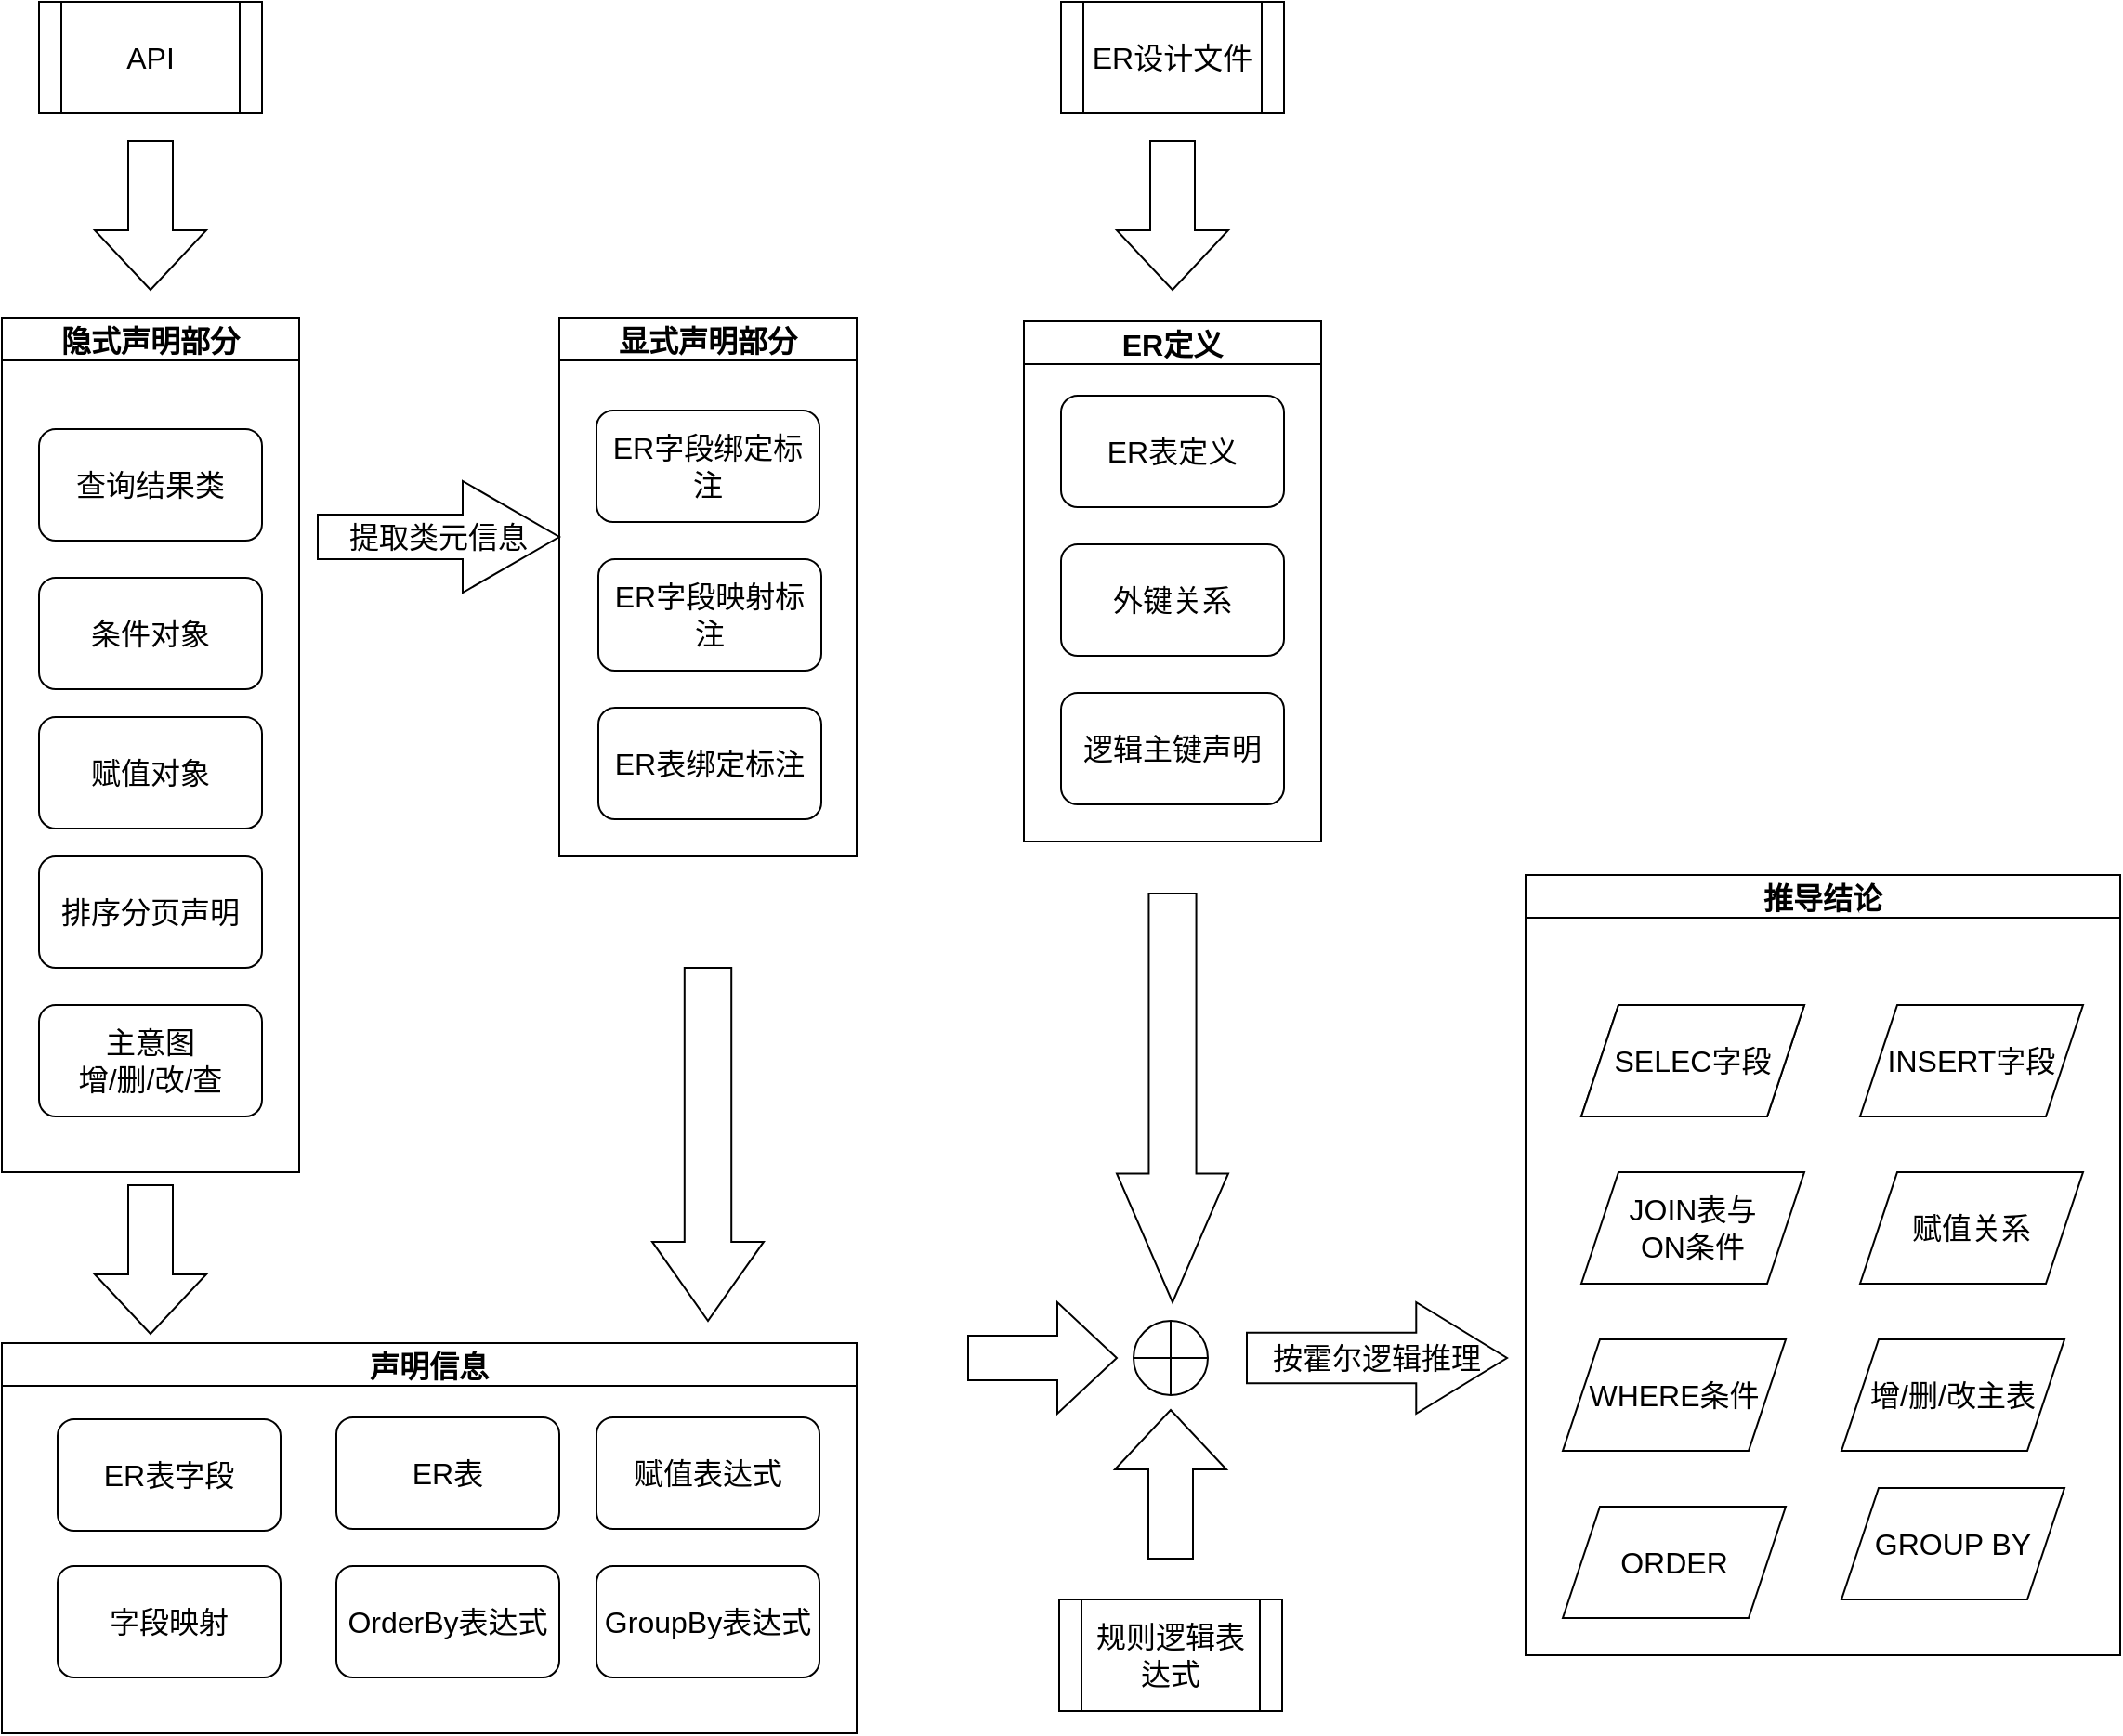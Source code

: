 <mxfile version="20.5.1" type="github">
  <diagram name="推导原理示意图" id="5d7acffa-a066-3a61-03fe-96351882024d">
    <mxGraphModel dx="1425" dy="1868" grid="1" gridSize="10" guides="1" tooltips="1" connect="1" arrows="1" fold="1" page="1" pageScale="1" pageWidth="1100" pageHeight="850" background="#ffffff" math="0" shadow="0">
      <root>
        <mxCell id="0" />
        <mxCell id="1" parent="0" />
        <mxCell id="6CtU652WKUI4UOQ74HAb-1" value="条件对象" style="rounded=1;whiteSpace=wrap;html=1;fontSize=16;" vertex="1" parent="1">
          <mxGeometry x="40" y="290" width="120" height="60" as="geometry" />
        </mxCell>
        <mxCell id="6CtU652WKUI4UOQ74HAb-2" value="ER表字段" style="rounded=1;whiteSpace=wrap;html=1;fontSize=16;" vertex="1" parent="1">
          <mxGeometry x="50" y="743" width="120" height="60" as="geometry" />
        </mxCell>
        <mxCell id="6CtU652WKUI4UOQ74HAb-4" value="赋值对象" style="rounded=1;whiteSpace=wrap;html=1;fontSize=16;" vertex="1" parent="1">
          <mxGeometry x="40" y="365" width="120" height="60" as="geometry" />
        </mxCell>
        <mxCell id="6CtU652WKUI4UOQ74HAb-5" value="排序分页声明" style="rounded=1;whiteSpace=wrap;html=1;fontSize=16;" vertex="1" parent="1">
          <mxGeometry x="40" y="440" width="120" height="60" as="geometry" />
        </mxCell>
        <mxCell id="6CtU652WKUI4UOQ74HAb-6" value="主意图&lt;br style=&quot;font-size: 16px;&quot;&gt;增/删/改/查" style="rounded=1;whiteSpace=wrap;html=1;fontSize=16;" vertex="1" parent="1">
          <mxGeometry x="40" y="520" width="120" height="60" as="geometry" />
        </mxCell>
        <mxCell id="6CtU652WKUI4UOQ74HAb-7" value="API" style="shape=process;whiteSpace=wrap;html=1;backgroundOutline=1;fontSize=16;" vertex="1" parent="1">
          <mxGeometry x="40" y="-20" width="120" height="60" as="geometry" />
        </mxCell>
        <mxCell id="6CtU652WKUI4UOQ74HAb-8" value="" style="shape=singleArrow;whiteSpace=wrap;html=1;arrowWidth=0.4;arrowSize=0.4;direction=south;fontSize=16;" vertex="1" parent="1">
          <mxGeometry x="70" y="55" width="60" height="80" as="geometry" />
        </mxCell>
        <mxCell id="6CtU652WKUI4UOQ74HAb-10" value="提取类元信息" style="shape=singleArrow;whiteSpace=wrap;html=1;arrowWidth=0.4;arrowSize=0.4;fontSize=16;" vertex="1" parent="1">
          <mxGeometry x="190" y="238" width="130" height="60" as="geometry" />
        </mxCell>
        <mxCell id="6CtU652WKUI4UOQ74HAb-12" value="ER设计文件" style="shape=process;whiteSpace=wrap;html=1;backgroundOutline=1;fontSize=16;" vertex="1" parent="1">
          <mxGeometry x="590" y="-20" width="120" height="60" as="geometry" />
        </mxCell>
        <mxCell id="6CtU652WKUI4UOQ74HAb-19" value="查询结果类" style="rounded=1;whiteSpace=wrap;html=1;fontSize=16;" vertex="1" parent="1">
          <mxGeometry x="40" y="210" width="120" height="60" as="geometry" />
        </mxCell>
        <mxCell id="6CtU652WKUI4UOQ74HAb-20" value="驱动表" style="shape=parallelogram;perimeter=parallelogramPerimeter;whiteSpace=wrap;html=1;fixedSize=1;fontSize=16;" vertex="1" parent="1">
          <mxGeometry x="870" y="520" width="120" height="60" as="geometry" />
        </mxCell>
        <mxCell id="6CtU652WKUI4UOQ74HAb-35" value="隐式声明部分" style="swimlane;fontSize=16;" vertex="1" parent="1">
          <mxGeometry x="20" y="150" width="160" height="460" as="geometry" />
        </mxCell>
        <mxCell id="6CtU652WKUI4UOQ74HAb-37" value="显式声明部分" style="swimlane;fontSize=16;" vertex="1" parent="1">
          <mxGeometry x="320" y="150" width="160" height="290" as="geometry" />
        </mxCell>
        <mxCell id="6CtU652WKUI4UOQ74HAb-38" value="ER表绑定标注" style="rounded=1;whiteSpace=wrap;html=1;fontSize=16;" vertex="1" parent="6CtU652WKUI4UOQ74HAb-37">
          <mxGeometry x="21" y="210" width="120" height="60" as="geometry" />
        </mxCell>
        <mxCell id="6CtU652WKUI4UOQ74HAb-36" value="ER字段映射标注" style="rounded=1;whiteSpace=wrap;html=1;fontSize=16;" vertex="1" parent="6CtU652WKUI4UOQ74HAb-37">
          <mxGeometry x="21" y="130" width="120" height="60" as="geometry" />
        </mxCell>
        <mxCell id="6CtU652WKUI4UOQ74HAb-11" value="ER字段绑定标注" style="rounded=1;whiteSpace=wrap;html=1;fontSize=16;" vertex="1" parent="6CtU652WKUI4UOQ74HAb-37">
          <mxGeometry x="20" y="50" width="120" height="60" as="geometry" />
        </mxCell>
        <mxCell id="6CtU652WKUI4UOQ74HAb-39" value="" style="shape=singleArrow;whiteSpace=wrap;html=1;arrowWidth=0.42;arrowSize=0.224;direction=south;fontSize=16;" vertex="1" parent="1">
          <mxGeometry x="370" y="500" width="60" height="190" as="geometry" />
        </mxCell>
        <mxCell id="6CtU652WKUI4UOQ74HAb-40" value="" style="shape=orEllipse;perimeter=ellipsePerimeter;whiteSpace=wrap;html=1;backgroundOutline=1;fontSize=16;" vertex="1" parent="1">
          <mxGeometry x="629" y="690" width="40" height="40" as="geometry" />
        </mxCell>
        <mxCell id="6CtU652WKUI4UOQ74HAb-41" value="推导结论" style="swimlane;fontSize=16;" vertex="1" parent="1">
          <mxGeometry x="840" y="450" width="320" height="420" as="geometry" />
        </mxCell>
        <mxCell id="6CtU652WKUI4UOQ74HAb-23" value="INSERT字段" style="shape=parallelogram;perimeter=parallelogramPerimeter;whiteSpace=wrap;html=1;fixedSize=1;fontSize=16;" vertex="1" parent="6CtU652WKUI4UOQ74HAb-41">
          <mxGeometry x="180" y="70" width="120" height="60" as="geometry" />
        </mxCell>
        <mxCell id="6CtU652WKUI4UOQ74HAb-27" value="赋值关系" style="shape=parallelogram;perimeter=parallelogramPerimeter;whiteSpace=wrap;html=1;fixedSize=1;fontSize=16;" vertex="1" parent="6CtU652WKUI4UOQ74HAb-41">
          <mxGeometry x="180" y="160" width="120" height="60" as="geometry" />
        </mxCell>
        <mxCell id="6CtU652WKUI4UOQ74HAb-24" value="增/删/改主表" style="shape=parallelogram;perimeter=parallelogramPerimeter;whiteSpace=wrap;html=1;fixedSize=1;fontSize=16;" vertex="1" parent="6CtU652WKUI4UOQ74HAb-41">
          <mxGeometry x="170" y="250" width="120" height="60" as="geometry" />
        </mxCell>
        <mxCell id="6CtU652WKUI4UOQ74HAb-21" value="JOIN表与&lt;br&gt;ON条件" style="shape=parallelogram;perimeter=parallelogramPerimeter;whiteSpace=wrap;html=1;fixedSize=1;fontSize=16;" vertex="1" parent="6CtU652WKUI4UOQ74HAb-41">
          <mxGeometry x="30" y="160" width="120" height="60" as="geometry" />
        </mxCell>
        <mxCell id="6CtU652WKUI4UOQ74HAb-18" value="SELEC字段" style="shape=parallelogram;perimeter=parallelogramPerimeter;whiteSpace=wrap;html=1;fixedSize=1;fontSize=16;" vertex="1" parent="6CtU652WKUI4UOQ74HAb-41">
          <mxGeometry x="30" y="70" width="120" height="60" as="geometry" />
        </mxCell>
        <mxCell id="6CtU652WKUI4UOQ74HAb-22" value="WHERE条件" style="shape=parallelogram;perimeter=parallelogramPerimeter;whiteSpace=wrap;html=1;fixedSize=1;fontSize=16;" vertex="1" parent="6CtU652WKUI4UOQ74HAb-41">
          <mxGeometry x="20" y="250" width="120" height="60" as="geometry" />
        </mxCell>
        <mxCell id="6CtU652WKUI4UOQ74HAb-25" value="ORDER" style="shape=parallelogram;perimeter=parallelogramPerimeter;whiteSpace=wrap;html=1;fixedSize=1;fontSize=16;" vertex="1" parent="6CtU652WKUI4UOQ74HAb-41">
          <mxGeometry x="20" y="340" width="120" height="60" as="geometry" />
        </mxCell>
        <mxCell id="6CtU652WKUI4UOQ74HAb-26" value="GROUP BY" style="shape=parallelogram;perimeter=parallelogramPerimeter;whiteSpace=wrap;html=1;fixedSize=1;fontSize=16;" vertex="1" parent="6CtU652WKUI4UOQ74HAb-41">
          <mxGeometry x="170" y="330" width="120" height="60" as="geometry" />
        </mxCell>
        <mxCell id="6CtU652WKUI4UOQ74HAb-44" value="声明信息" style="swimlane;fontSize=16;" vertex="1" parent="1">
          <mxGeometry x="20" y="702" width="460" height="210" as="geometry" />
        </mxCell>
        <mxCell id="6CtU652WKUI4UOQ74HAb-28" value="字段映射" style="rounded=1;whiteSpace=wrap;html=1;fontSize=16;" vertex="1" parent="6CtU652WKUI4UOQ74HAb-44">
          <mxGeometry x="30" y="120" width="120" height="60" as="geometry" />
        </mxCell>
        <mxCell id="6CtU652WKUI4UOQ74HAb-31" value="OrderBy表达式" style="rounded=1;whiteSpace=wrap;html=1;fontSize=16;" vertex="1" parent="6CtU652WKUI4UOQ74HAb-44">
          <mxGeometry x="180" y="120" width="120" height="60" as="geometry" />
        </mxCell>
        <mxCell id="6CtU652WKUI4UOQ74HAb-33" value="赋值表达式" style="rounded=1;whiteSpace=wrap;html=1;fontSize=16;" vertex="1" parent="6CtU652WKUI4UOQ74HAb-44">
          <mxGeometry x="320" y="40" width="120" height="60" as="geometry" />
        </mxCell>
        <mxCell id="6CtU652WKUI4UOQ74HAb-32" value="GroupBy表达式" style="rounded=1;whiteSpace=wrap;html=1;fontSize=16;" vertex="1" parent="6CtU652WKUI4UOQ74HAb-44">
          <mxGeometry x="320" y="120" width="120" height="60" as="geometry" />
        </mxCell>
        <mxCell id="6CtU652WKUI4UOQ74HAb-3" value="ER表" style="rounded=1;whiteSpace=wrap;html=1;fontSize=16;" vertex="1" parent="6CtU652WKUI4UOQ74HAb-44">
          <mxGeometry x="180" y="40" width="120" height="60" as="geometry" />
        </mxCell>
        <mxCell id="6CtU652WKUI4UOQ74HAb-45" value="ER定义" style="swimlane;fontSize=16;" vertex="1" parent="1">
          <mxGeometry x="570" y="152" width="160" height="280" as="geometry" />
        </mxCell>
        <mxCell id="6CtU652WKUI4UOQ74HAb-14" value="外键关系" style="rounded=1;whiteSpace=wrap;html=1;fontSize=16;" vertex="1" parent="6CtU652WKUI4UOQ74HAb-45">
          <mxGeometry x="20" y="120" width="120" height="60" as="geometry" />
        </mxCell>
        <mxCell id="6CtU652WKUI4UOQ74HAb-15" value="逻辑主键声明" style="rounded=1;whiteSpace=wrap;html=1;fontSize=16;" vertex="1" parent="6CtU652WKUI4UOQ74HAb-45">
          <mxGeometry x="20" y="200" width="120" height="60" as="geometry" />
        </mxCell>
        <mxCell id="6CtU652WKUI4UOQ74HAb-13" value="ER表定义" style="rounded=1;whiteSpace=wrap;html=1;fontSize=16;" vertex="1" parent="6CtU652WKUI4UOQ74HAb-45">
          <mxGeometry x="20" y="40" width="120" height="60" as="geometry" />
        </mxCell>
        <mxCell id="6CtU652WKUI4UOQ74HAb-47" value="" style="shape=singleArrow;whiteSpace=wrap;html=1;arrowWidth=0.426;arrowSize=0.315;direction=south;fontSize=16;" vertex="1" parent="1">
          <mxGeometry x="620" y="460" width="60" height="220" as="geometry" />
        </mxCell>
        <mxCell id="6CtU652WKUI4UOQ74HAb-48" value="" style="shape=singleArrow;whiteSpace=wrap;html=1;arrowWidth=0.4;arrowSize=0.4;direction=south;fontSize=16;" vertex="1" parent="1">
          <mxGeometry x="70" y="617" width="60" height="80" as="geometry" />
        </mxCell>
        <mxCell id="6CtU652WKUI4UOQ74HAb-50" value="" style="shape=singleArrow;whiteSpace=wrap;html=1;arrowWidth=0.4;arrowSize=0.4;direction=north;fontSize=16;" vertex="1" parent="1">
          <mxGeometry x="619" y="738" width="60" height="80" as="geometry" />
        </mxCell>
        <mxCell id="6CtU652WKUI4UOQ74HAb-51" value="按霍尔逻辑推理" style="shape=singleArrow;whiteSpace=wrap;html=1;arrowWidth=0.454;arrowSize=0.349;direction=east;fontSize=16;" vertex="1" parent="1">
          <mxGeometry x="690" y="680" width="140" height="60" as="geometry" />
        </mxCell>
        <mxCell id="6CtU652WKUI4UOQ74HAb-52" value="规则逻辑表达式" style="shape=process;whiteSpace=wrap;html=1;backgroundOutline=1;fontSize=16;" vertex="1" parent="1">
          <mxGeometry x="589" y="840" width="120" height="60" as="geometry" />
        </mxCell>
        <mxCell id="6CtU652WKUI4UOQ74HAb-53" value="" style="shape=singleArrow;whiteSpace=wrap;html=1;arrowWidth=0.4;arrowSize=0.4;direction=east;fontSize=16;" vertex="1" parent="1">
          <mxGeometry x="540" y="680" width="80" height="60" as="geometry" />
        </mxCell>
        <mxCell id="6CtU652WKUI4UOQ74HAb-55" value="" style="shape=singleArrow;whiteSpace=wrap;html=1;arrowWidth=0.4;arrowSize=0.4;direction=south;fontSize=16;" vertex="1" parent="1">
          <mxGeometry x="620" y="55" width="60" height="80" as="geometry" />
        </mxCell>
      </root>
    </mxGraphModel>
  </diagram>
</mxfile>
